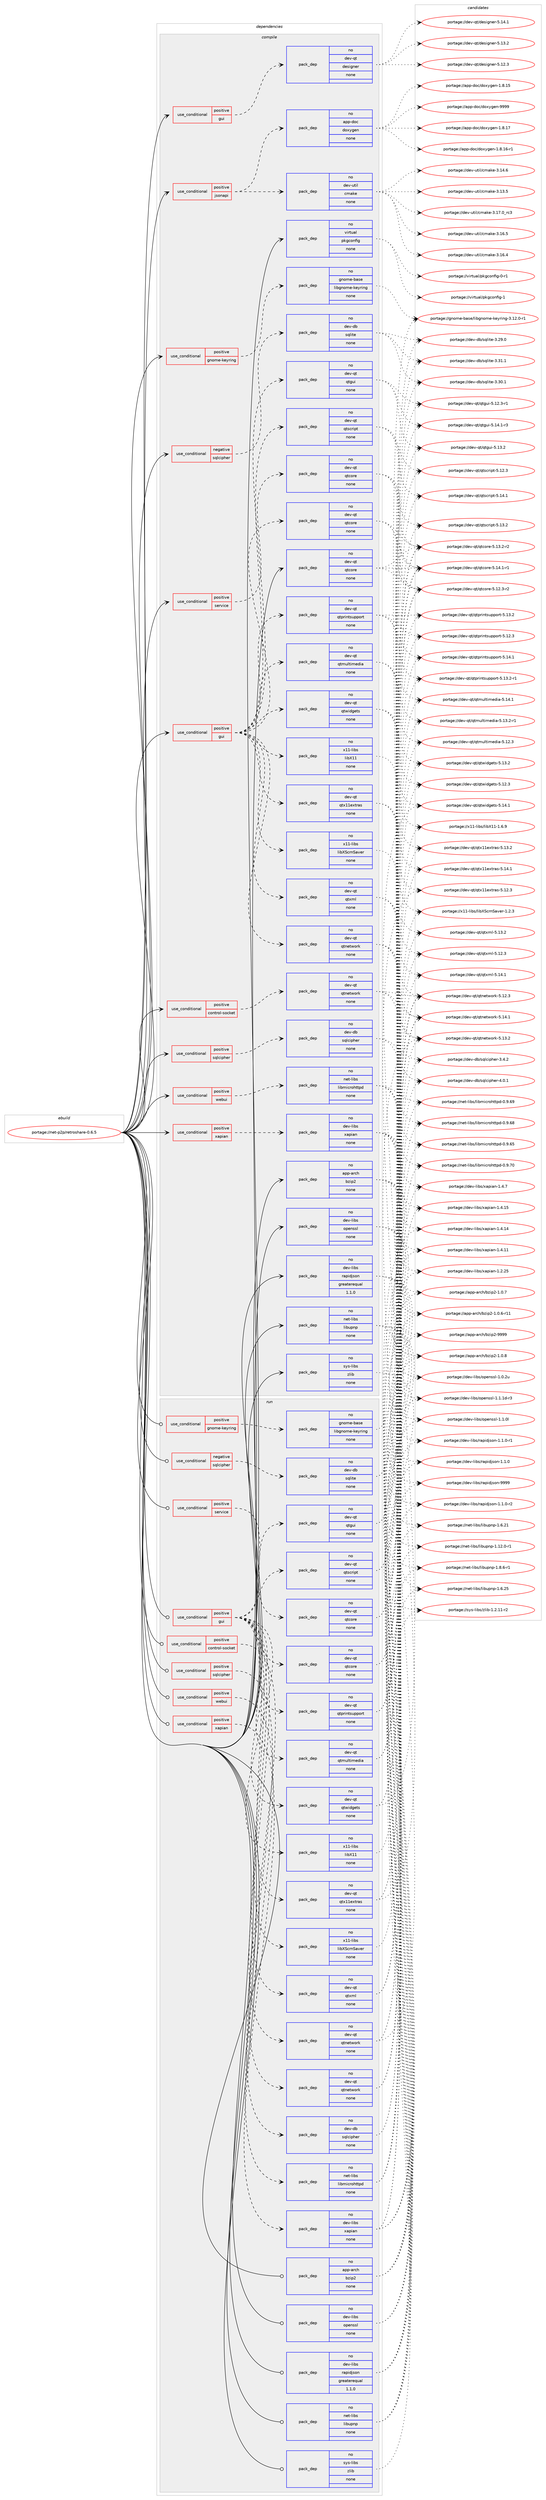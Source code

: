 digraph prolog {

# *************
# Graph options
# *************

newrank=true;
concentrate=true;
compound=true;
graph [rankdir=LR,fontname=Helvetica,fontsize=10,ranksep=1.5];#, ranksep=2.5, nodesep=0.2];
edge  [arrowhead=vee];
node  [fontname=Helvetica,fontsize=10];

# **********
# The ebuild
# **********

subgraph cluster_leftcol {
color=gray;
rank=same;
label=<<i>ebuild</i>>;
id [label="portage://net-p2p/retroshare-0.6.5", color=red, width=4, href="../net-p2p/retroshare-0.6.5.svg"];
}

# ****************
# The dependencies
# ****************

subgraph cluster_midcol {
color=gray;
label=<<i>dependencies</i>>;
subgraph cluster_compile {
fillcolor="#eeeeee";
style=filled;
label=<<i>compile</i>>;
subgraph cond3180 {
dependency19973 [label=<<TABLE BORDER="0" CELLBORDER="1" CELLSPACING="0" CELLPADDING="4"><TR><TD ROWSPAN="3" CELLPADDING="10">use_conditional</TD></TR><TR><TD>negative</TD></TR><TR><TD>sqlcipher</TD></TR></TABLE>>, shape=none, color=red];
subgraph pack16451 {
dependency19974 [label=<<TABLE BORDER="0" CELLBORDER="1" CELLSPACING="0" CELLPADDING="4" WIDTH="220"><TR><TD ROWSPAN="6" CELLPADDING="30">pack_dep</TD></TR><TR><TD WIDTH="110">no</TD></TR><TR><TD>dev-db</TD></TR><TR><TD>sqlite</TD></TR><TR><TD>none</TD></TR><TR><TD></TD></TR></TABLE>>, shape=none, color=blue];
}
dependency19973:e -> dependency19974:w [weight=20,style="dashed",arrowhead="vee"];
}
id:e -> dependency19973:w [weight=20,style="solid",arrowhead="vee"];
subgraph cond3181 {
dependency19975 [label=<<TABLE BORDER="0" CELLBORDER="1" CELLSPACING="0" CELLPADDING="4"><TR><TD ROWSPAN="3" CELLPADDING="10">use_conditional</TD></TR><TR><TD>positive</TD></TR><TR><TD>control-socket</TD></TR></TABLE>>, shape=none, color=red];
subgraph pack16452 {
dependency19976 [label=<<TABLE BORDER="0" CELLBORDER="1" CELLSPACING="0" CELLPADDING="4" WIDTH="220"><TR><TD ROWSPAN="6" CELLPADDING="30">pack_dep</TD></TR><TR><TD WIDTH="110">no</TD></TR><TR><TD>dev-qt</TD></TR><TR><TD>qtnetwork</TD></TR><TR><TD>none</TD></TR><TR><TD></TD></TR></TABLE>>, shape=none, color=blue];
}
dependency19975:e -> dependency19976:w [weight=20,style="dashed",arrowhead="vee"];
}
id:e -> dependency19975:w [weight=20,style="solid",arrowhead="vee"];
subgraph cond3182 {
dependency19977 [label=<<TABLE BORDER="0" CELLBORDER="1" CELLSPACING="0" CELLPADDING="4"><TR><TD ROWSPAN="3" CELLPADDING="10">use_conditional</TD></TR><TR><TD>positive</TD></TR><TR><TD>gnome-keyring</TD></TR></TABLE>>, shape=none, color=red];
subgraph pack16453 {
dependency19978 [label=<<TABLE BORDER="0" CELLBORDER="1" CELLSPACING="0" CELLPADDING="4" WIDTH="220"><TR><TD ROWSPAN="6" CELLPADDING="30">pack_dep</TD></TR><TR><TD WIDTH="110">no</TD></TR><TR><TD>gnome-base</TD></TR><TR><TD>libgnome-keyring</TD></TR><TR><TD>none</TD></TR><TR><TD></TD></TR></TABLE>>, shape=none, color=blue];
}
dependency19977:e -> dependency19978:w [weight=20,style="dashed",arrowhead="vee"];
}
id:e -> dependency19977:w [weight=20,style="solid",arrowhead="vee"];
subgraph cond3183 {
dependency19979 [label=<<TABLE BORDER="0" CELLBORDER="1" CELLSPACING="0" CELLPADDING="4"><TR><TD ROWSPAN="3" CELLPADDING="10">use_conditional</TD></TR><TR><TD>positive</TD></TR><TR><TD>gui</TD></TR></TABLE>>, shape=none, color=red];
subgraph pack16454 {
dependency19980 [label=<<TABLE BORDER="0" CELLBORDER="1" CELLSPACING="0" CELLPADDING="4" WIDTH="220"><TR><TD ROWSPAN="6" CELLPADDING="30">pack_dep</TD></TR><TR><TD WIDTH="110">no</TD></TR><TR><TD>dev-qt</TD></TR><TR><TD>designer</TD></TR><TR><TD>none</TD></TR><TR><TD></TD></TR></TABLE>>, shape=none, color=blue];
}
dependency19979:e -> dependency19980:w [weight=20,style="dashed",arrowhead="vee"];
}
id:e -> dependency19979:w [weight=20,style="solid",arrowhead="vee"];
subgraph cond3184 {
dependency19981 [label=<<TABLE BORDER="0" CELLBORDER="1" CELLSPACING="0" CELLPADDING="4"><TR><TD ROWSPAN="3" CELLPADDING="10">use_conditional</TD></TR><TR><TD>positive</TD></TR><TR><TD>gui</TD></TR></TABLE>>, shape=none, color=red];
subgraph pack16455 {
dependency19982 [label=<<TABLE BORDER="0" CELLBORDER="1" CELLSPACING="0" CELLPADDING="4" WIDTH="220"><TR><TD ROWSPAN="6" CELLPADDING="30">pack_dep</TD></TR><TR><TD WIDTH="110">no</TD></TR><TR><TD>dev-qt</TD></TR><TR><TD>qtcore</TD></TR><TR><TD>none</TD></TR><TR><TD></TD></TR></TABLE>>, shape=none, color=blue];
}
dependency19981:e -> dependency19982:w [weight=20,style="dashed",arrowhead="vee"];
subgraph pack16456 {
dependency19983 [label=<<TABLE BORDER="0" CELLBORDER="1" CELLSPACING="0" CELLPADDING="4" WIDTH="220"><TR><TD ROWSPAN="6" CELLPADDING="30">pack_dep</TD></TR><TR><TD WIDTH="110">no</TD></TR><TR><TD>dev-qt</TD></TR><TR><TD>qtmultimedia</TD></TR><TR><TD>none</TD></TR><TR><TD></TD></TR></TABLE>>, shape=none, color=blue];
}
dependency19981:e -> dependency19983:w [weight=20,style="dashed",arrowhead="vee"];
subgraph pack16457 {
dependency19984 [label=<<TABLE BORDER="0" CELLBORDER="1" CELLSPACING="0" CELLPADDING="4" WIDTH="220"><TR><TD ROWSPAN="6" CELLPADDING="30">pack_dep</TD></TR><TR><TD WIDTH="110">no</TD></TR><TR><TD>dev-qt</TD></TR><TR><TD>qtnetwork</TD></TR><TR><TD>none</TD></TR><TR><TD></TD></TR></TABLE>>, shape=none, color=blue];
}
dependency19981:e -> dependency19984:w [weight=20,style="dashed",arrowhead="vee"];
subgraph pack16458 {
dependency19985 [label=<<TABLE BORDER="0" CELLBORDER="1" CELLSPACING="0" CELLPADDING="4" WIDTH="220"><TR><TD ROWSPAN="6" CELLPADDING="30">pack_dep</TD></TR><TR><TD WIDTH="110">no</TD></TR><TR><TD>dev-qt</TD></TR><TR><TD>qtprintsupport</TD></TR><TR><TD>none</TD></TR><TR><TD></TD></TR></TABLE>>, shape=none, color=blue];
}
dependency19981:e -> dependency19985:w [weight=20,style="dashed",arrowhead="vee"];
subgraph pack16459 {
dependency19986 [label=<<TABLE BORDER="0" CELLBORDER="1" CELLSPACING="0" CELLPADDING="4" WIDTH="220"><TR><TD ROWSPAN="6" CELLPADDING="30">pack_dep</TD></TR><TR><TD WIDTH="110">no</TD></TR><TR><TD>dev-qt</TD></TR><TR><TD>qtscript</TD></TR><TR><TD>none</TD></TR><TR><TD></TD></TR></TABLE>>, shape=none, color=blue];
}
dependency19981:e -> dependency19986:w [weight=20,style="dashed",arrowhead="vee"];
subgraph pack16460 {
dependency19987 [label=<<TABLE BORDER="0" CELLBORDER="1" CELLSPACING="0" CELLPADDING="4" WIDTH="220"><TR><TD ROWSPAN="6" CELLPADDING="30">pack_dep</TD></TR><TR><TD WIDTH="110">no</TD></TR><TR><TD>dev-qt</TD></TR><TR><TD>qtxml</TD></TR><TR><TD>none</TD></TR><TR><TD></TD></TR></TABLE>>, shape=none, color=blue];
}
dependency19981:e -> dependency19987:w [weight=20,style="dashed",arrowhead="vee"];
subgraph pack16461 {
dependency19988 [label=<<TABLE BORDER="0" CELLBORDER="1" CELLSPACING="0" CELLPADDING="4" WIDTH="220"><TR><TD ROWSPAN="6" CELLPADDING="30">pack_dep</TD></TR><TR><TD WIDTH="110">no</TD></TR><TR><TD>dev-qt</TD></TR><TR><TD>qtgui</TD></TR><TR><TD>none</TD></TR><TR><TD></TD></TR></TABLE>>, shape=none, color=blue];
}
dependency19981:e -> dependency19988:w [weight=20,style="dashed",arrowhead="vee"];
subgraph pack16462 {
dependency19989 [label=<<TABLE BORDER="0" CELLBORDER="1" CELLSPACING="0" CELLPADDING="4" WIDTH="220"><TR><TD ROWSPAN="6" CELLPADDING="30">pack_dep</TD></TR><TR><TD WIDTH="110">no</TD></TR><TR><TD>dev-qt</TD></TR><TR><TD>qtwidgets</TD></TR><TR><TD>none</TD></TR><TR><TD></TD></TR></TABLE>>, shape=none, color=blue];
}
dependency19981:e -> dependency19989:w [weight=20,style="dashed",arrowhead="vee"];
subgraph pack16463 {
dependency19990 [label=<<TABLE BORDER="0" CELLBORDER="1" CELLSPACING="0" CELLPADDING="4" WIDTH="220"><TR><TD ROWSPAN="6" CELLPADDING="30">pack_dep</TD></TR><TR><TD WIDTH="110">no</TD></TR><TR><TD>dev-qt</TD></TR><TR><TD>qtx11extras</TD></TR><TR><TD>none</TD></TR><TR><TD></TD></TR></TABLE>>, shape=none, color=blue];
}
dependency19981:e -> dependency19990:w [weight=20,style="dashed",arrowhead="vee"];
subgraph pack16464 {
dependency19991 [label=<<TABLE BORDER="0" CELLBORDER="1" CELLSPACING="0" CELLPADDING="4" WIDTH="220"><TR><TD ROWSPAN="6" CELLPADDING="30">pack_dep</TD></TR><TR><TD WIDTH="110">no</TD></TR><TR><TD>x11-libs</TD></TR><TR><TD>libX11</TD></TR><TR><TD>none</TD></TR><TR><TD></TD></TR></TABLE>>, shape=none, color=blue];
}
dependency19981:e -> dependency19991:w [weight=20,style="dashed",arrowhead="vee"];
subgraph pack16465 {
dependency19992 [label=<<TABLE BORDER="0" CELLBORDER="1" CELLSPACING="0" CELLPADDING="4" WIDTH="220"><TR><TD ROWSPAN="6" CELLPADDING="30">pack_dep</TD></TR><TR><TD WIDTH="110">no</TD></TR><TR><TD>x11-libs</TD></TR><TR><TD>libXScrnSaver</TD></TR><TR><TD>none</TD></TR><TR><TD></TD></TR></TABLE>>, shape=none, color=blue];
}
dependency19981:e -> dependency19992:w [weight=20,style="dashed",arrowhead="vee"];
}
id:e -> dependency19981:w [weight=20,style="solid",arrowhead="vee"];
subgraph cond3185 {
dependency19993 [label=<<TABLE BORDER="0" CELLBORDER="1" CELLSPACING="0" CELLPADDING="4"><TR><TD ROWSPAN="3" CELLPADDING="10">use_conditional</TD></TR><TR><TD>positive</TD></TR><TR><TD>jsonapi</TD></TR></TABLE>>, shape=none, color=red];
subgraph pack16466 {
dependency19994 [label=<<TABLE BORDER="0" CELLBORDER="1" CELLSPACING="0" CELLPADDING="4" WIDTH="220"><TR><TD ROWSPAN="6" CELLPADDING="30">pack_dep</TD></TR><TR><TD WIDTH="110">no</TD></TR><TR><TD>app-doc</TD></TR><TR><TD>doxygen</TD></TR><TR><TD>none</TD></TR><TR><TD></TD></TR></TABLE>>, shape=none, color=blue];
}
dependency19993:e -> dependency19994:w [weight=20,style="dashed",arrowhead="vee"];
subgraph pack16467 {
dependency19995 [label=<<TABLE BORDER="0" CELLBORDER="1" CELLSPACING="0" CELLPADDING="4" WIDTH="220"><TR><TD ROWSPAN="6" CELLPADDING="30">pack_dep</TD></TR><TR><TD WIDTH="110">no</TD></TR><TR><TD>dev-util</TD></TR><TR><TD>cmake</TD></TR><TR><TD>none</TD></TR><TR><TD></TD></TR></TABLE>>, shape=none, color=blue];
}
dependency19993:e -> dependency19995:w [weight=20,style="dashed",arrowhead="vee"];
}
id:e -> dependency19993:w [weight=20,style="solid",arrowhead="vee"];
subgraph cond3186 {
dependency19996 [label=<<TABLE BORDER="0" CELLBORDER="1" CELLSPACING="0" CELLPADDING="4"><TR><TD ROWSPAN="3" CELLPADDING="10">use_conditional</TD></TR><TR><TD>positive</TD></TR><TR><TD>service</TD></TR></TABLE>>, shape=none, color=red];
subgraph pack16468 {
dependency19997 [label=<<TABLE BORDER="0" CELLBORDER="1" CELLSPACING="0" CELLPADDING="4" WIDTH="220"><TR><TD ROWSPAN="6" CELLPADDING="30">pack_dep</TD></TR><TR><TD WIDTH="110">no</TD></TR><TR><TD>dev-qt</TD></TR><TR><TD>qtcore</TD></TR><TR><TD>none</TD></TR><TR><TD></TD></TR></TABLE>>, shape=none, color=blue];
}
dependency19996:e -> dependency19997:w [weight=20,style="dashed",arrowhead="vee"];
}
id:e -> dependency19996:w [weight=20,style="solid",arrowhead="vee"];
subgraph cond3187 {
dependency19998 [label=<<TABLE BORDER="0" CELLBORDER="1" CELLSPACING="0" CELLPADDING="4"><TR><TD ROWSPAN="3" CELLPADDING="10">use_conditional</TD></TR><TR><TD>positive</TD></TR><TR><TD>sqlcipher</TD></TR></TABLE>>, shape=none, color=red];
subgraph pack16469 {
dependency19999 [label=<<TABLE BORDER="0" CELLBORDER="1" CELLSPACING="0" CELLPADDING="4" WIDTH="220"><TR><TD ROWSPAN="6" CELLPADDING="30">pack_dep</TD></TR><TR><TD WIDTH="110">no</TD></TR><TR><TD>dev-db</TD></TR><TR><TD>sqlcipher</TD></TR><TR><TD>none</TD></TR><TR><TD></TD></TR></TABLE>>, shape=none, color=blue];
}
dependency19998:e -> dependency19999:w [weight=20,style="dashed",arrowhead="vee"];
}
id:e -> dependency19998:w [weight=20,style="solid",arrowhead="vee"];
subgraph cond3188 {
dependency20000 [label=<<TABLE BORDER="0" CELLBORDER="1" CELLSPACING="0" CELLPADDING="4"><TR><TD ROWSPAN="3" CELLPADDING="10">use_conditional</TD></TR><TR><TD>positive</TD></TR><TR><TD>webui</TD></TR></TABLE>>, shape=none, color=red];
subgraph pack16470 {
dependency20001 [label=<<TABLE BORDER="0" CELLBORDER="1" CELLSPACING="0" CELLPADDING="4" WIDTH="220"><TR><TD ROWSPAN="6" CELLPADDING="30">pack_dep</TD></TR><TR><TD WIDTH="110">no</TD></TR><TR><TD>net-libs</TD></TR><TR><TD>libmicrohttpd</TD></TR><TR><TD>none</TD></TR><TR><TD></TD></TR></TABLE>>, shape=none, color=blue];
}
dependency20000:e -> dependency20001:w [weight=20,style="dashed",arrowhead="vee"];
}
id:e -> dependency20000:w [weight=20,style="solid",arrowhead="vee"];
subgraph cond3189 {
dependency20002 [label=<<TABLE BORDER="0" CELLBORDER="1" CELLSPACING="0" CELLPADDING="4"><TR><TD ROWSPAN="3" CELLPADDING="10">use_conditional</TD></TR><TR><TD>positive</TD></TR><TR><TD>xapian</TD></TR></TABLE>>, shape=none, color=red];
subgraph pack16471 {
dependency20003 [label=<<TABLE BORDER="0" CELLBORDER="1" CELLSPACING="0" CELLPADDING="4" WIDTH="220"><TR><TD ROWSPAN="6" CELLPADDING="30">pack_dep</TD></TR><TR><TD WIDTH="110">no</TD></TR><TR><TD>dev-libs</TD></TR><TR><TD>xapian</TD></TR><TR><TD>none</TD></TR><TR><TD></TD></TR></TABLE>>, shape=none, color=blue];
}
dependency20002:e -> dependency20003:w [weight=20,style="dashed",arrowhead="vee"];
}
id:e -> dependency20002:w [weight=20,style="solid",arrowhead="vee"];
subgraph pack16472 {
dependency20004 [label=<<TABLE BORDER="0" CELLBORDER="1" CELLSPACING="0" CELLPADDING="4" WIDTH="220"><TR><TD ROWSPAN="6" CELLPADDING="30">pack_dep</TD></TR><TR><TD WIDTH="110">no</TD></TR><TR><TD>app-arch</TD></TR><TR><TD>bzip2</TD></TR><TR><TD>none</TD></TR><TR><TD></TD></TR></TABLE>>, shape=none, color=blue];
}
id:e -> dependency20004:w [weight=20,style="solid",arrowhead="vee"];
subgraph pack16473 {
dependency20005 [label=<<TABLE BORDER="0" CELLBORDER="1" CELLSPACING="0" CELLPADDING="4" WIDTH="220"><TR><TD ROWSPAN="6" CELLPADDING="30">pack_dep</TD></TR><TR><TD WIDTH="110">no</TD></TR><TR><TD>dev-libs</TD></TR><TR><TD>openssl</TD></TR><TR><TD>none</TD></TR><TR><TD></TD></TR></TABLE>>, shape=none, color=blue];
}
id:e -> dependency20005:w [weight=20,style="solid",arrowhead="vee"];
subgraph pack16474 {
dependency20006 [label=<<TABLE BORDER="0" CELLBORDER="1" CELLSPACING="0" CELLPADDING="4" WIDTH="220"><TR><TD ROWSPAN="6" CELLPADDING="30">pack_dep</TD></TR><TR><TD WIDTH="110">no</TD></TR><TR><TD>dev-libs</TD></TR><TR><TD>rapidjson</TD></TR><TR><TD>greaterequal</TD></TR><TR><TD>1.1.0</TD></TR></TABLE>>, shape=none, color=blue];
}
id:e -> dependency20006:w [weight=20,style="solid",arrowhead="vee"];
subgraph pack16475 {
dependency20007 [label=<<TABLE BORDER="0" CELLBORDER="1" CELLSPACING="0" CELLPADDING="4" WIDTH="220"><TR><TD ROWSPAN="6" CELLPADDING="30">pack_dep</TD></TR><TR><TD WIDTH="110">no</TD></TR><TR><TD>dev-qt</TD></TR><TR><TD>qtcore</TD></TR><TR><TD>none</TD></TR><TR><TD></TD></TR></TABLE>>, shape=none, color=blue];
}
id:e -> dependency20007:w [weight=20,style="solid",arrowhead="vee"];
subgraph pack16476 {
dependency20008 [label=<<TABLE BORDER="0" CELLBORDER="1" CELLSPACING="0" CELLPADDING="4" WIDTH="220"><TR><TD ROWSPAN="6" CELLPADDING="30">pack_dep</TD></TR><TR><TD WIDTH="110">no</TD></TR><TR><TD>net-libs</TD></TR><TR><TD>libupnp</TD></TR><TR><TD>none</TD></TR><TR><TD></TD></TR></TABLE>>, shape=none, color=blue];
}
id:e -> dependency20008:w [weight=20,style="solid",arrowhead="vee"];
subgraph pack16477 {
dependency20009 [label=<<TABLE BORDER="0" CELLBORDER="1" CELLSPACING="0" CELLPADDING="4" WIDTH="220"><TR><TD ROWSPAN="6" CELLPADDING="30">pack_dep</TD></TR><TR><TD WIDTH="110">no</TD></TR><TR><TD>sys-libs</TD></TR><TR><TD>zlib</TD></TR><TR><TD>none</TD></TR><TR><TD></TD></TR></TABLE>>, shape=none, color=blue];
}
id:e -> dependency20009:w [weight=20,style="solid",arrowhead="vee"];
subgraph pack16478 {
dependency20010 [label=<<TABLE BORDER="0" CELLBORDER="1" CELLSPACING="0" CELLPADDING="4" WIDTH="220"><TR><TD ROWSPAN="6" CELLPADDING="30">pack_dep</TD></TR><TR><TD WIDTH="110">no</TD></TR><TR><TD>virtual</TD></TR><TR><TD>pkgconfig</TD></TR><TR><TD>none</TD></TR><TR><TD></TD></TR></TABLE>>, shape=none, color=blue];
}
id:e -> dependency20010:w [weight=20,style="solid",arrowhead="vee"];
}
subgraph cluster_compileandrun {
fillcolor="#eeeeee";
style=filled;
label=<<i>compile and run</i>>;
}
subgraph cluster_run {
fillcolor="#eeeeee";
style=filled;
label=<<i>run</i>>;
subgraph cond3190 {
dependency20011 [label=<<TABLE BORDER="0" CELLBORDER="1" CELLSPACING="0" CELLPADDING="4"><TR><TD ROWSPAN="3" CELLPADDING="10">use_conditional</TD></TR><TR><TD>negative</TD></TR><TR><TD>sqlcipher</TD></TR></TABLE>>, shape=none, color=red];
subgraph pack16479 {
dependency20012 [label=<<TABLE BORDER="0" CELLBORDER="1" CELLSPACING="0" CELLPADDING="4" WIDTH="220"><TR><TD ROWSPAN="6" CELLPADDING="30">pack_dep</TD></TR><TR><TD WIDTH="110">no</TD></TR><TR><TD>dev-db</TD></TR><TR><TD>sqlite</TD></TR><TR><TD>none</TD></TR><TR><TD></TD></TR></TABLE>>, shape=none, color=blue];
}
dependency20011:e -> dependency20012:w [weight=20,style="dashed",arrowhead="vee"];
}
id:e -> dependency20011:w [weight=20,style="solid",arrowhead="odot"];
subgraph cond3191 {
dependency20013 [label=<<TABLE BORDER="0" CELLBORDER="1" CELLSPACING="0" CELLPADDING="4"><TR><TD ROWSPAN="3" CELLPADDING="10">use_conditional</TD></TR><TR><TD>positive</TD></TR><TR><TD>control-socket</TD></TR></TABLE>>, shape=none, color=red];
subgraph pack16480 {
dependency20014 [label=<<TABLE BORDER="0" CELLBORDER="1" CELLSPACING="0" CELLPADDING="4" WIDTH="220"><TR><TD ROWSPAN="6" CELLPADDING="30">pack_dep</TD></TR><TR><TD WIDTH="110">no</TD></TR><TR><TD>dev-qt</TD></TR><TR><TD>qtnetwork</TD></TR><TR><TD>none</TD></TR><TR><TD></TD></TR></TABLE>>, shape=none, color=blue];
}
dependency20013:e -> dependency20014:w [weight=20,style="dashed",arrowhead="vee"];
}
id:e -> dependency20013:w [weight=20,style="solid",arrowhead="odot"];
subgraph cond3192 {
dependency20015 [label=<<TABLE BORDER="0" CELLBORDER="1" CELLSPACING="0" CELLPADDING="4"><TR><TD ROWSPAN="3" CELLPADDING="10">use_conditional</TD></TR><TR><TD>positive</TD></TR><TR><TD>gnome-keyring</TD></TR></TABLE>>, shape=none, color=red];
subgraph pack16481 {
dependency20016 [label=<<TABLE BORDER="0" CELLBORDER="1" CELLSPACING="0" CELLPADDING="4" WIDTH="220"><TR><TD ROWSPAN="6" CELLPADDING="30">pack_dep</TD></TR><TR><TD WIDTH="110">no</TD></TR><TR><TD>gnome-base</TD></TR><TR><TD>libgnome-keyring</TD></TR><TR><TD>none</TD></TR><TR><TD></TD></TR></TABLE>>, shape=none, color=blue];
}
dependency20015:e -> dependency20016:w [weight=20,style="dashed",arrowhead="vee"];
}
id:e -> dependency20015:w [weight=20,style="solid",arrowhead="odot"];
subgraph cond3193 {
dependency20017 [label=<<TABLE BORDER="0" CELLBORDER="1" CELLSPACING="0" CELLPADDING="4"><TR><TD ROWSPAN="3" CELLPADDING="10">use_conditional</TD></TR><TR><TD>positive</TD></TR><TR><TD>gui</TD></TR></TABLE>>, shape=none, color=red];
subgraph pack16482 {
dependency20018 [label=<<TABLE BORDER="0" CELLBORDER="1" CELLSPACING="0" CELLPADDING="4" WIDTH="220"><TR><TD ROWSPAN="6" CELLPADDING="30">pack_dep</TD></TR><TR><TD WIDTH="110">no</TD></TR><TR><TD>dev-qt</TD></TR><TR><TD>qtcore</TD></TR><TR><TD>none</TD></TR><TR><TD></TD></TR></TABLE>>, shape=none, color=blue];
}
dependency20017:e -> dependency20018:w [weight=20,style="dashed",arrowhead="vee"];
subgraph pack16483 {
dependency20019 [label=<<TABLE BORDER="0" CELLBORDER="1" CELLSPACING="0" CELLPADDING="4" WIDTH="220"><TR><TD ROWSPAN="6" CELLPADDING="30">pack_dep</TD></TR><TR><TD WIDTH="110">no</TD></TR><TR><TD>dev-qt</TD></TR><TR><TD>qtmultimedia</TD></TR><TR><TD>none</TD></TR><TR><TD></TD></TR></TABLE>>, shape=none, color=blue];
}
dependency20017:e -> dependency20019:w [weight=20,style="dashed",arrowhead="vee"];
subgraph pack16484 {
dependency20020 [label=<<TABLE BORDER="0" CELLBORDER="1" CELLSPACING="0" CELLPADDING="4" WIDTH="220"><TR><TD ROWSPAN="6" CELLPADDING="30">pack_dep</TD></TR><TR><TD WIDTH="110">no</TD></TR><TR><TD>dev-qt</TD></TR><TR><TD>qtnetwork</TD></TR><TR><TD>none</TD></TR><TR><TD></TD></TR></TABLE>>, shape=none, color=blue];
}
dependency20017:e -> dependency20020:w [weight=20,style="dashed",arrowhead="vee"];
subgraph pack16485 {
dependency20021 [label=<<TABLE BORDER="0" CELLBORDER="1" CELLSPACING="0" CELLPADDING="4" WIDTH="220"><TR><TD ROWSPAN="6" CELLPADDING="30">pack_dep</TD></TR><TR><TD WIDTH="110">no</TD></TR><TR><TD>dev-qt</TD></TR><TR><TD>qtprintsupport</TD></TR><TR><TD>none</TD></TR><TR><TD></TD></TR></TABLE>>, shape=none, color=blue];
}
dependency20017:e -> dependency20021:w [weight=20,style="dashed",arrowhead="vee"];
subgraph pack16486 {
dependency20022 [label=<<TABLE BORDER="0" CELLBORDER="1" CELLSPACING="0" CELLPADDING="4" WIDTH="220"><TR><TD ROWSPAN="6" CELLPADDING="30">pack_dep</TD></TR><TR><TD WIDTH="110">no</TD></TR><TR><TD>dev-qt</TD></TR><TR><TD>qtscript</TD></TR><TR><TD>none</TD></TR><TR><TD></TD></TR></TABLE>>, shape=none, color=blue];
}
dependency20017:e -> dependency20022:w [weight=20,style="dashed",arrowhead="vee"];
subgraph pack16487 {
dependency20023 [label=<<TABLE BORDER="0" CELLBORDER="1" CELLSPACING="0" CELLPADDING="4" WIDTH="220"><TR><TD ROWSPAN="6" CELLPADDING="30">pack_dep</TD></TR><TR><TD WIDTH="110">no</TD></TR><TR><TD>dev-qt</TD></TR><TR><TD>qtxml</TD></TR><TR><TD>none</TD></TR><TR><TD></TD></TR></TABLE>>, shape=none, color=blue];
}
dependency20017:e -> dependency20023:w [weight=20,style="dashed",arrowhead="vee"];
subgraph pack16488 {
dependency20024 [label=<<TABLE BORDER="0" CELLBORDER="1" CELLSPACING="0" CELLPADDING="4" WIDTH="220"><TR><TD ROWSPAN="6" CELLPADDING="30">pack_dep</TD></TR><TR><TD WIDTH="110">no</TD></TR><TR><TD>dev-qt</TD></TR><TR><TD>qtgui</TD></TR><TR><TD>none</TD></TR><TR><TD></TD></TR></TABLE>>, shape=none, color=blue];
}
dependency20017:e -> dependency20024:w [weight=20,style="dashed",arrowhead="vee"];
subgraph pack16489 {
dependency20025 [label=<<TABLE BORDER="0" CELLBORDER="1" CELLSPACING="0" CELLPADDING="4" WIDTH="220"><TR><TD ROWSPAN="6" CELLPADDING="30">pack_dep</TD></TR><TR><TD WIDTH="110">no</TD></TR><TR><TD>dev-qt</TD></TR><TR><TD>qtwidgets</TD></TR><TR><TD>none</TD></TR><TR><TD></TD></TR></TABLE>>, shape=none, color=blue];
}
dependency20017:e -> dependency20025:w [weight=20,style="dashed",arrowhead="vee"];
subgraph pack16490 {
dependency20026 [label=<<TABLE BORDER="0" CELLBORDER="1" CELLSPACING="0" CELLPADDING="4" WIDTH="220"><TR><TD ROWSPAN="6" CELLPADDING="30">pack_dep</TD></TR><TR><TD WIDTH="110">no</TD></TR><TR><TD>dev-qt</TD></TR><TR><TD>qtx11extras</TD></TR><TR><TD>none</TD></TR><TR><TD></TD></TR></TABLE>>, shape=none, color=blue];
}
dependency20017:e -> dependency20026:w [weight=20,style="dashed",arrowhead="vee"];
subgraph pack16491 {
dependency20027 [label=<<TABLE BORDER="0" CELLBORDER="1" CELLSPACING="0" CELLPADDING="4" WIDTH="220"><TR><TD ROWSPAN="6" CELLPADDING="30">pack_dep</TD></TR><TR><TD WIDTH="110">no</TD></TR><TR><TD>x11-libs</TD></TR><TR><TD>libX11</TD></TR><TR><TD>none</TD></TR><TR><TD></TD></TR></TABLE>>, shape=none, color=blue];
}
dependency20017:e -> dependency20027:w [weight=20,style="dashed",arrowhead="vee"];
subgraph pack16492 {
dependency20028 [label=<<TABLE BORDER="0" CELLBORDER="1" CELLSPACING="0" CELLPADDING="4" WIDTH="220"><TR><TD ROWSPAN="6" CELLPADDING="30">pack_dep</TD></TR><TR><TD WIDTH="110">no</TD></TR><TR><TD>x11-libs</TD></TR><TR><TD>libXScrnSaver</TD></TR><TR><TD>none</TD></TR><TR><TD></TD></TR></TABLE>>, shape=none, color=blue];
}
dependency20017:e -> dependency20028:w [weight=20,style="dashed",arrowhead="vee"];
}
id:e -> dependency20017:w [weight=20,style="solid",arrowhead="odot"];
subgraph cond3194 {
dependency20029 [label=<<TABLE BORDER="0" CELLBORDER="1" CELLSPACING="0" CELLPADDING="4"><TR><TD ROWSPAN="3" CELLPADDING="10">use_conditional</TD></TR><TR><TD>positive</TD></TR><TR><TD>service</TD></TR></TABLE>>, shape=none, color=red];
subgraph pack16493 {
dependency20030 [label=<<TABLE BORDER="0" CELLBORDER="1" CELLSPACING="0" CELLPADDING="4" WIDTH="220"><TR><TD ROWSPAN="6" CELLPADDING="30">pack_dep</TD></TR><TR><TD WIDTH="110">no</TD></TR><TR><TD>dev-qt</TD></TR><TR><TD>qtcore</TD></TR><TR><TD>none</TD></TR><TR><TD></TD></TR></TABLE>>, shape=none, color=blue];
}
dependency20029:e -> dependency20030:w [weight=20,style="dashed",arrowhead="vee"];
}
id:e -> dependency20029:w [weight=20,style="solid",arrowhead="odot"];
subgraph cond3195 {
dependency20031 [label=<<TABLE BORDER="0" CELLBORDER="1" CELLSPACING="0" CELLPADDING="4"><TR><TD ROWSPAN="3" CELLPADDING="10">use_conditional</TD></TR><TR><TD>positive</TD></TR><TR><TD>sqlcipher</TD></TR></TABLE>>, shape=none, color=red];
subgraph pack16494 {
dependency20032 [label=<<TABLE BORDER="0" CELLBORDER="1" CELLSPACING="0" CELLPADDING="4" WIDTH="220"><TR><TD ROWSPAN="6" CELLPADDING="30">pack_dep</TD></TR><TR><TD WIDTH="110">no</TD></TR><TR><TD>dev-db</TD></TR><TR><TD>sqlcipher</TD></TR><TR><TD>none</TD></TR><TR><TD></TD></TR></TABLE>>, shape=none, color=blue];
}
dependency20031:e -> dependency20032:w [weight=20,style="dashed",arrowhead="vee"];
}
id:e -> dependency20031:w [weight=20,style="solid",arrowhead="odot"];
subgraph cond3196 {
dependency20033 [label=<<TABLE BORDER="0" CELLBORDER="1" CELLSPACING="0" CELLPADDING="4"><TR><TD ROWSPAN="3" CELLPADDING="10">use_conditional</TD></TR><TR><TD>positive</TD></TR><TR><TD>webui</TD></TR></TABLE>>, shape=none, color=red];
subgraph pack16495 {
dependency20034 [label=<<TABLE BORDER="0" CELLBORDER="1" CELLSPACING="0" CELLPADDING="4" WIDTH="220"><TR><TD ROWSPAN="6" CELLPADDING="30">pack_dep</TD></TR><TR><TD WIDTH="110">no</TD></TR><TR><TD>net-libs</TD></TR><TR><TD>libmicrohttpd</TD></TR><TR><TD>none</TD></TR><TR><TD></TD></TR></TABLE>>, shape=none, color=blue];
}
dependency20033:e -> dependency20034:w [weight=20,style="dashed",arrowhead="vee"];
}
id:e -> dependency20033:w [weight=20,style="solid",arrowhead="odot"];
subgraph cond3197 {
dependency20035 [label=<<TABLE BORDER="0" CELLBORDER="1" CELLSPACING="0" CELLPADDING="4"><TR><TD ROWSPAN="3" CELLPADDING="10">use_conditional</TD></TR><TR><TD>positive</TD></TR><TR><TD>xapian</TD></TR></TABLE>>, shape=none, color=red];
subgraph pack16496 {
dependency20036 [label=<<TABLE BORDER="0" CELLBORDER="1" CELLSPACING="0" CELLPADDING="4" WIDTH="220"><TR><TD ROWSPAN="6" CELLPADDING="30">pack_dep</TD></TR><TR><TD WIDTH="110">no</TD></TR><TR><TD>dev-libs</TD></TR><TR><TD>xapian</TD></TR><TR><TD>none</TD></TR><TR><TD></TD></TR></TABLE>>, shape=none, color=blue];
}
dependency20035:e -> dependency20036:w [weight=20,style="dashed",arrowhead="vee"];
}
id:e -> dependency20035:w [weight=20,style="solid",arrowhead="odot"];
subgraph pack16497 {
dependency20037 [label=<<TABLE BORDER="0" CELLBORDER="1" CELLSPACING="0" CELLPADDING="4" WIDTH="220"><TR><TD ROWSPAN="6" CELLPADDING="30">pack_dep</TD></TR><TR><TD WIDTH="110">no</TD></TR><TR><TD>app-arch</TD></TR><TR><TD>bzip2</TD></TR><TR><TD>none</TD></TR><TR><TD></TD></TR></TABLE>>, shape=none, color=blue];
}
id:e -> dependency20037:w [weight=20,style="solid",arrowhead="odot"];
subgraph pack16498 {
dependency20038 [label=<<TABLE BORDER="0" CELLBORDER="1" CELLSPACING="0" CELLPADDING="4" WIDTH="220"><TR><TD ROWSPAN="6" CELLPADDING="30">pack_dep</TD></TR><TR><TD WIDTH="110">no</TD></TR><TR><TD>dev-libs</TD></TR><TR><TD>openssl</TD></TR><TR><TD>none</TD></TR><TR><TD></TD></TR></TABLE>>, shape=none, color=blue];
}
id:e -> dependency20038:w [weight=20,style="solid",arrowhead="odot"];
subgraph pack16499 {
dependency20039 [label=<<TABLE BORDER="0" CELLBORDER="1" CELLSPACING="0" CELLPADDING="4" WIDTH="220"><TR><TD ROWSPAN="6" CELLPADDING="30">pack_dep</TD></TR><TR><TD WIDTH="110">no</TD></TR><TR><TD>dev-libs</TD></TR><TR><TD>rapidjson</TD></TR><TR><TD>greaterequal</TD></TR><TR><TD>1.1.0</TD></TR></TABLE>>, shape=none, color=blue];
}
id:e -> dependency20039:w [weight=20,style="solid",arrowhead="odot"];
subgraph pack16500 {
dependency20040 [label=<<TABLE BORDER="0" CELLBORDER="1" CELLSPACING="0" CELLPADDING="4" WIDTH="220"><TR><TD ROWSPAN="6" CELLPADDING="30">pack_dep</TD></TR><TR><TD WIDTH="110">no</TD></TR><TR><TD>net-libs</TD></TR><TR><TD>libupnp</TD></TR><TR><TD>none</TD></TR><TR><TD></TD></TR></TABLE>>, shape=none, color=blue];
}
id:e -> dependency20040:w [weight=20,style="solid",arrowhead="odot"];
subgraph pack16501 {
dependency20041 [label=<<TABLE BORDER="0" CELLBORDER="1" CELLSPACING="0" CELLPADDING="4" WIDTH="220"><TR><TD ROWSPAN="6" CELLPADDING="30">pack_dep</TD></TR><TR><TD WIDTH="110">no</TD></TR><TR><TD>sys-libs</TD></TR><TR><TD>zlib</TD></TR><TR><TD>none</TD></TR><TR><TD></TD></TR></TABLE>>, shape=none, color=blue];
}
id:e -> dependency20041:w [weight=20,style="solid",arrowhead="odot"];
}
}

# **************
# The candidates
# **************

subgraph cluster_choices {
rank=same;
color=gray;
label=<<i>candidates</i>>;

subgraph choice16451 {
color=black;
nodesep=1;
choice10010111845100984711511310810511610145514651494649 [label="portage://dev-db/sqlite-3.31.1", color=red, width=4,href="../dev-db/sqlite-3.31.1.svg"];
choice10010111845100984711511310810511610145514651484649 [label="portage://dev-db/sqlite-3.30.1", color=red, width=4,href="../dev-db/sqlite-3.30.1.svg"];
choice10010111845100984711511310810511610145514650574648 [label="portage://dev-db/sqlite-3.29.0", color=red, width=4,href="../dev-db/sqlite-3.29.0.svg"];
dependency19974:e -> choice10010111845100984711511310810511610145514651494649:w [style=dotted,weight="100"];
dependency19974:e -> choice10010111845100984711511310810511610145514651484649:w [style=dotted,weight="100"];
dependency19974:e -> choice10010111845100984711511310810511610145514650574648:w [style=dotted,weight="100"];
}
subgraph choice16452 {
color=black;
nodesep=1;
choice100101118451131164711311611010111611911111410745534649524649 [label="portage://dev-qt/qtnetwork-5.14.1", color=red, width=4,href="../dev-qt/qtnetwork-5.14.1.svg"];
choice100101118451131164711311611010111611911111410745534649514650 [label="portage://dev-qt/qtnetwork-5.13.2", color=red, width=4,href="../dev-qt/qtnetwork-5.13.2.svg"];
choice100101118451131164711311611010111611911111410745534649504651 [label="portage://dev-qt/qtnetwork-5.12.3", color=red, width=4,href="../dev-qt/qtnetwork-5.12.3.svg"];
dependency19976:e -> choice100101118451131164711311611010111611911111410745534649524649:w [style=dotted,weight="100"];
dependency19976:e -> choice100101118451131164711311611010111611911111410745534649514650:w [style=dotted,weight="100"];
dependency19976:e -> choice100101118451131164711311611010111611911111410745534649504651:w [style=dotted,weight="100"];
}
subgraph choice16453 {
color=black;
nodesep=1;
choice103110111109101459897115101471081059810311011110910145107101121114105110103455146495046484511449 [label="portage://gnome-base/libgnome-keyring-3.12.0-r1", color=red, width=4,href="../gnome-base/libgnome-keyring-3.12.0-r1.svg"];
dependency19978:e -> choice103110111109101459897115101471081059810311011110910145107101121114105110103455146495046484511449:w [style=dotted,weight="100"];
}
subgraph choice16454 {
color=black;
nodesep=1;
choice100101118451131164710010111510510311010111445534649524649 [label="portage://dev-qt/designer-5.14.1", color=red, width=4,href="../dev-qt/designer-5.14.1.svg"];
choice100101118451131164710010111510510311010111445534649514650 [label="portage://dev-qt/designer-5.13.2", color=red, width=4,href="../dev-qt/designer-5.13.2.svg"];
choice100101118451131164710010111510510311010111445534649504651 [label="portage://dev-qt/designer-5.12.3", color=red, width=4,href="../dev-qt/designer-5.12.3.svg"];
dependency19980:e -> choice100101118451131164710010111510510311010111445534649524649:w [style=dotted,weight="100"];
dependency19980:e -> choice100101118451131164710010111510510311010111445534649514650:w [style=dotted,weight="100"];
dependency19980:e -> choice100101118451131164710010111510510311010111445534649504651:w [style=dotted,weight="100"];
}
subgraph choice16455 {
color=black;
nodesep=1;
choice100101118451131164711311699111114101455346495246494511449 [label="portage://dev-qt/qtcore-5.14.1-r1", color=red, width=4,href="../dev-qt/qtcore-5.14.1-r1.svg"];
choice100101118451131164711311699111114101455346495146504511450 [label="portage://dev-qt/qtcore-5.13.2-r2", color=red, width=4,href="../dev-qt/qtcore-5.13.2-r2.svg"];
choice100101118451131164711311699111114101455346495046514511450 [label="portage://dev-qt/qtcore-5.12.3-r2", color=red, width=4,href="../dev-qt/qtcore-5.12.3-r2.svg"];
dependency19982:e -> choice100101118451131164711311699111114101455346495246494511449:w [style=dotted,weight="100"];
dependency19982:e -> choice100101118451131164711311699111114101455346495146504511450:w [style=dotted,weight="100"];
dependency19982:e -> choice100101118451131164711311699111114101455346495046514511450:w [style=dotted,weight="100"];
}
subgraph choice16456 {
color=black;
nodesep=1;
choice10010111845113116471131161091171081161051091011001059745534649524649 [label="portage://dev-qt/qtmultimedia-5.14.1", color=red, width=4,href="../dev-qt/qtmultimedia-5.14.1.svg"];
choice100101118451131164711311610911710811610510910110010597455346495146504511449 [label="portage://dev-qt/qtmultimedia-5.13.2-r1", color=red, width=4,href="../dev-qt/qtmultimedia-5.13.2-r1.svg"];
choice10010111845113116471131161091171081161051091011001059745534649504651 [label="portage://dev-qt/qtmultimedia-5.12.3", color=red, width=4,href="../dev-qt/qtmultimedia-5.12.3.svg"];
dependency19983:e -> choice10010111845113116471131161091171081161051091011001059745534649524649:w [style=dotted,weight="100"];
dependency19983:e -> choice100101118451131164711311610911710811610510910110010597455346495146504511449:w [style=dotted,weight="100"];
dependency19983:e -> choice10010111845113116471131161091171081161051091011001059745534649504651:w [style=dotted,weight="100"];
}
subgraph choice16457 {
color=black;
nodesep=1;
choice100101118451131164711311611010111611911111410745534649524649 [label="portage://dev-qt/qtnetwork-5.14.1", color=red, width=4,href="../dev-qt/qtnetwork-5.14.1.svg"];
choice100101118451131164711311611010111611911111410745534649514650 [label="portage://dev-qt/qtnetwork-5.13.2", color=red, width=4,href="../dev-qt/qtnetwork-5.13.2.svg"];
choice100101118451131164711311611010111611911111410745534649504651 [label="portage://dev-qt/qtnetwork-5.12.3", color=red, width=4,href="../dev-qt/qtnetwork-5.12.3.svg"];
dependency19984:e -> choice100101118451131164711311611010111611911111410745534649524649:w [style=dotted,weight="100"];
dependency19984:e -> choice100101118451131164711311611010111611911111410745534649514650:w [style=dotted,weight="100"];
dependency19984:e -> choice100101118451131164711311611010111611911111410745534649504651:w [style=dotted,weight="100"];
}
subgraph choice16458 {
color=black;
nodesep=1;
choice100101118451131164711311611211410511011611511711211211111411645534649524649 [label="portage://dev-qt/qtprintsupport-5.14.1", color=red, width=4,href="../dev-qt/qtprintsupport-5.14.1.svg"];
choice1001011184511311647113116112114105110116115117112112111114116455346495146504511449 [label="portage://dev-qt/qtprintsupport-5.13.2-r1", color=red, width=4,href="../dev-qt/qtprintsupport-5.13.2-r1.svg"];
choice100101118451131164711311611211410511011611511711211211111411645534649514650 [label="portage://dev-qt/qtprintsupport-5.13.2", color=red, width=4,href="../dev-qt/qtprintsupport-5.13.2.svg"];
choice100101118451131164711311611211410511011611511711211211111411645534649504651 [label="portage://dev-qt/qtprintsupport-5.12.3", color=red, width=4,href="../dev-qt/qtprintsupport-5.12.3.svg"];
dependency19985:e -> choice100101118451131164711311611211410511011611511711211211111411645534649524649:w [style=dotted,weight="100"];
dependency19985:e -> choice1001011184511311647113116112114105110116115117112112111114116455346495146504511449:w [style=dotted,weight="100"];
dependency19985:e -> choice100101118451131164711311611211410511011611511711211211111411645534649514650:w [style=dotted,weight="100"];
dependency19985:e -> choice100101118451131164711311611211410511011611511711211211111411645534649504651:w [style=dotted,weight="100"];
}
subgraph choice16459 {
color=black;
nodesep=1;
choice10010111845113116471131161159911410511211645534649524649 [label="portage://dev-qt/qtscript-5.14.1", color=red, width=4,href="../dev-qt/qtscript-5.14.1.svg"];
choice10010111845113116471131161159911410511211645534649514650 [label="portage://dev-qt/qtscript-5.13.2", color=red, width=4,href="../dev-qt/qtscript-5.13.2.svg"];
choice10010111845113116471131161159911410511211645534649504651 [label="portage://dev-qt/qtscript-5.12.3", color=red, width=4,href="../dev-qt/qtscript-5.12.3.svg"];
dependency19986:e -> choice10010111845113116471131161159911410511211645534649524649:w [style=dotted,weight="100"];
dependency19986:e -> choice10010111845113116471131161159911410511211645534649514650:w [style=dotted,weight="100"];
dependency19986:e -> choice10010111845113116471131161159911410511211645534649504651:w [style=dotted,weight="100"];
}
subgraph choice16460 {
color=black;
nodesep=1;
choice100101118451131164711311612010910845534649524649 [label="portage://dev-qt/qtxml-5.14.1", color=red, width=4,href="../dev-qt/qtxml-5.14.1.svg"];
choice100101118451131164711311612010910845534649514650 [label="portage://dev-qt/qtxml-5.13.2", color=red, width=4,href="../dev-qt/qtxml-5.13.2.svg"];
choice100101118451131164711311612010910845534649504651 [label="portage://dev-qt/qtxml-5.12.3", color=red, width=4,href="../dev-qt/qtxml-5.12.3.svg"];
dependency19987:e -> choice100101118451131164711311612010910845534649524649:w [style=dotted,weight="100"];
dependency19987:e -> choice100101118451131164711311612010910845534649514650:w [style=dotted,weight="100"];
dependency19987:e -> choice100101118451131164711311612010910845534649504651:w [style=dotted,weight="100"];
}
subgraph choice16461 {
color=black;
nodesep=1;
choice1001011184511311647113116103117105455346495246494511451 [label="portage://dev-qt/qtgui-5.14.1-r3", color=red, width=4,href="../dev-qt/qtgui-5.14.1-r3.svg"];
choice100101118451131164711311610311710545534649514650 [label="portage://dev-qt/qtgui-5.13.2", color=red, width=4,href="../dev-qt/qtgui-5.13.2.svg"];
choice1001011184511311647113116103117105455346495046514511449 [label="portage://dev-qt/qtgui-5.12.3-r1", color=red, width=4,href="../dev-qt/qtgui-5.12.3-r1.svg"];
dependency19988:e -> choice1001011184511311647113116103117105455346495246494511451:w [style=dotted,weight="100"];
dependency19988:e -> choice100101118451131164711311610311710545534649514650:w [style=dotted,weight="100"];
dependency19988:e -> choice1001011184511311647113116103117105455346495046514511449:w [style=dotted,weight="100"];
}
subgraph choice16462 {
color=black;
nodesep=1;
choice100101118451131164711311611910510010310111611545534649524649 [label="portage://dev-qt/qtwidgets-5.14.1", color=red, width=4,href="../dev-qt/qtwidgets-5.14.1.svg"];
choice100101118451131164711311611910510010310111611545534649514650 [label="portage://dev-qt/qtwidgets-5.13.2", color=red, width=4,href="../dev-qt/qtwidgets-5.13.2.svg"];
choice100101118451131164711311611910510010310111611545534649504651 [label="portage://dev-qt/qtwidgets-5.12.3", color=red, width=4,href="../dev-qt/qtwidgets-5.12.3.svg"];
dependency19989:e -> choice100101118451131164711311611910510010310111611545534649524649:w [style=dotted,weight="100"];
dependency19989:e -> choice100101118451131164711311611910510010310111611545534649514650:w [style=dotted,weight="100"];
dependency19989:e -> choice100101118451131164711311611910510010310111611545534649504651:w [style=dotted,weight="100"];
}
subgraph choice16463 {
color=black;
nodesep=1;
choice100101118451131164711311612049491011201161149711545534649524649 [label="portage://dev-qt/qtx11extras-5.14.1", color=red, width=4,href="../dev-qt/qtx11extras-5.14.1.svg"];
choice100101118451131164711311612049491011201161149711545534649514650 [label="portage://dev-qt/qtx11extras-5.13.2", color=red, width=4,href="../dev-qt/qtx11extras-5.13.2.svg"];
choice100101118451131164711311612049491011201161149711545534649504651 [label="portage://dev-qt/qtx11extras-5.12.3", color=red, width=4,href="../dev-qt/qtx11extras-5.12.3.svg"];
dependency19990:e -> choice100101118451131164711311612049491011201161149711545534649524649:w [style=dotted,weight="100"];
dependency19990:e -> choice100101118451131164711311612049491011201161149711545534649514650:w [style=dotted,weight="100"];
dependency19990:e -> choice100101118451131164711311612049491011201161149711545534649504651:w [style=dotted,weight="100"];
}
subgraph choice16464 {
color=black;
nodesep=1;
choice120494945108105981154710810598884949454946544657 [label="portage://x11-libs/libX11-1.6.9", color=red, width=4,href="../x11-libs/libX11-1.6.9.svg"];
dependency19991:e -> choice120494945108105981154710810598884949454946544657:w [style=dotted,weight="100"];
}
subgraph choice16465 {
color=black;
nodesep=1;
choice1204949451081059811547108105988883991141108397118101114454946504651 [label="portage://x11-libs/libXScrnSaver-1.2.3", color=red, width=4,href="../x11-libs/libXScrnSaver-1.2.3.svg"];
dependency19992:e -> choice1204949451081059811547108105988883991141108397118101114454946504651:w [style=dotted,weight="100"];
}
subgraph choice16466 {
color=black;
nodesep=1;
choice971121124510011199471001111201211031011104557575757 [label="portage://app-doc/doxygen-9999", color=red, width=4,href="../app-doc/doxygen-9999.svg"];
choice9711211245100111994710011112012110310111045494656464955 [label="portage://app-doc/doxygen-1.8.17", color=red, width=4,href="../app-doc/doxygen-1.8.17.svg"];
choice97112112451001119947100111120121103101110454946564649544511449 [label="portage://app-doc/doxygen-1.8.16-r1", color=red, width=4,href="../app-doc/doxygen-1.8.16-r1.svg"];
choice9711211245100111994710011112012110310111045494656464953 [label="portage://app-doc/doxygen-1.8.15", color=red, width=4,href="../app-doc/doxygen-1.8.15.svg"];
dependency19994:e -> choice971121124510011199471001111201211031011104557575757:w [style=dotted,weight="100"];
dependency19994:e -> choice9711211245100111994710011112012110310111045494656464955:w [style=dotted,weight="100"];
dependency19994:e -> choice97112112451001119947100111120121103101110454946564649544511449:w [style=dotted,weight="100"];
dependency19994:e -> choice9711211245100111994710011112012110310111045494656464953:w [style=dotted,weight="100"];
}
subgraph choice16467 {
color=black;
nodesep=1;
choice1001011184511711610510847991099710710145514649554648951149951 [label="portage://dev-util/cmake-3.17.0_rc3", color=red, width=4,href="../dev-util/cmake-3.17.0_rc3.svg"];
choice1001011184511711610510847991099710710145514649544653 [label="portage://dev-util/cmake-3.16.5", color=red, width=4,href="../dev-util/cmake-3.16.5.svg"];
choice1001011184511711610510847991099710710145514649544652 [label="portage://dev-util/cmake-3.16.4", color=red, width=4,href="../dev-util/cmake-3.16.4.svg"];
choice1001011184511711610510847991099710710145514649524654 [label="portage://dev-util/cmake-3.14.6", color=red, width=4,href="../dev-util/cmake-3.14.6.svg"];
choice1001011184511711610510847991099710710145514649514653 [label="portage://dev-util/cmake-3.13.5", color=red, width=4,href="../dev-util/cmake-3.13.5.svg"];
dependency19995:e -> choice1001011184511711610510847991099710710145514649554648951149951:w [style=dotted,weight="100"];
dependency19995:e -> choice1001011184511711610510847991099710710145514649544653:w [style=dotted,weight="100"];
dependency19995:e -> choice1001011184511711610510847991099710710145514649544652:w [style=dotted,weight="100"];
dependency19995:e -> choice1001011184511711610510847991099710710145514649524654:w [style=dotted,weight="100"];
dependency19995:e -> choice1001011184511711610510847991099710710145514649514653:w [style=dotted,weight="100"];
}
subgraph choice16468 {
color=black;
nodesep=1;
choice100101118451131164711311699111114101455346495246494511449 [label="portage://dev-qt/qtcore-5.14.1-r1", color=red, width=4,href="../dev-qt/qtcore-5.14.1-r1.svg"];
choice100101118451131164711311699111114101455346495146504511450 [label="portage://dev-qt/qtcore-5.13.2-r2", color=red, width=4,href="../dev-qt/qtcore-5.13.2-r2.svg"];
choice100101118451131164711311699111114101455346495046514511450 [label="portage://dev-qt/qtcore-5.12.3-r2", color=red, width=4,href="../dev-qt/qtcore-5.12.3-r2.svg"];
dependency19997:e -> choice100101118451131164711311699111114101455346495246494511449:w [style=dotted,weight="100"];
dependency19997:e -> choice100101118451131164711311699111114101455346495146504511450:w [style=dotted,weight="100"];
dependency19997:e -> choice100101118451131164711311699111114101455346495046514511450:w [style=dotted,weight="100"];
}
subgraph choice16469 {
color=black;
nodesep=1;
choice10010111845100984711511310899105112104101114455246484649 [label="portage://dev-db/sqlcipher-4.0.1", color=red, width=4,href="../dev-db/sqlcipher-4.0.1.svg"];
choice10010111845100984711511310899105112104101114455146524650 [label="portage://dev-db/sqlcipher-3.4.2", color=red, width=4,href="../dev-db/sqlcipher-3.4.2.svg"];
dependency19999:e -> choice10010111845100984711511310899105112104101114455246484649:w [style=dotted,weight="100"];
dependency19999:e -> choice10010111845100984711511310899105112104101114455146524650:w [style=dotted,weight="100"];
}
subgraph choice16470 {
color=black;
nodesep=1;
choice110101116451081059811547108105981091059911411110411611611210045484657465548 [label="portage://net-libs/libmicrohttpd-0.9.70", color=red, width=4,href="../net-libs/libmicrohttpd-0.9.70.svg"];
choice110101116451081059811547108105981091059911411110411611611210045484657465457 [label="portage://net-libs/libmicrohttpd-0.9.69", color=red, width=4,href="../net-libs/libmicrohttpd-0.9.69.svg"];
choice110101116451081059811547108105981091059911411110411611611210045484657465456 [label="portage://net-libs/libmicrohttpd-0.9.68", color=red, width=4,href="../net-libs/libmicrohttpd-0.9.68.svg"];
choice110101116451081059811547108105981091059911411110411611611210045484657465453 [label="portage://net-libs/libmicrohttpd-0.9.65", color=red, width=4,href="../net-libs/libmicrohttpd-0.9.65.svg"];
dependency20001:e -> choice110101116451081059811547108105981091059911411110411611611210045484657465548:w [style=dotted,weight="100"];
dependency20001:e -> choice110101116451081059811547108105981091059911411110411611611210045484657465457:w [style=dotted,weight="100"];
dependency20001:e -> choice110101116451081059811547108105981091059911411110411611611210045484657465456:w [style=dotted,weight="100"];
dependency20001:e -> choice110101116451081059811547108105981091059911411110411611611210045484657465453:w [style=dotted,weight="100"];
}
subgraph choice16471 {
color=black;
nodesep=1;
choice1001011184510810598115471209711210597110454946524655 [label="portage://dev-libs/xapian-1.4.7", color=red, width=4,href="../dev-libs/xapian-1.4.7.svg"];
choice100101118451081059811547120971121059711045494652464953 [label="portage://dev-libs/xapian-1.4.15", color=red, width=4,href="../dev-libs/xapian-1.4.15.svg"];
choice100101118451081059811547120971121059711045494652464952 [label="portage://dev-libs/xapian-1.4.14", color=red, width=4,href="../dev-libs/xapian-1.4.14.svg"];
choice100101118451081059811547120971121059711045494652464949 [label="portage://dev-libs/xapian-1.4.11", color=red, width=4,href="../dev-libs/xapian-1.4.11.svg"];
choice100101118451081059811547120971121059711045494650465053 [label="portage://dev-libs/xapian-1.2.25", color=red, width=4,href="../dev-libs/xapian-1.2.25.svg"];
dependency20003:e -> choice1001011184510810598115471209711210597110454946524655:w [style=dotted,weight="100"];
dependency20003:e -> choice100101118451081059811547120971121059711045494652464953:w [style=dotted,weight="100"];
dependency20003:e -> choice100101118451081059811547120971121059711045494652464952:w [style=dotted,weight="100"];
dependency20003:e -> choice100101118451081059811547120971121059711045494652464949:w [style=dotted,weight="100"];
dependency20003:e -> choice100101118451081059811547120971121059711045494650465053:w [style=dotted,weight="100"];
}
subgraph choice16472 {
color=black;
nodesep=1;
choice971121124597114991044798122105112504557575757 [label="portage://app-arch/bzip2-9999", color=red, width=4,href="../app-arch/bzip2-9999.svg"];
choice97112112459711499104479812210511250454946484656 [label="portage://app-arch/bzip2-1.0.8", color=red, width=4,href="../app-arch/bzip2-1.0.8.svg"];
choice97112112459711499104479812210511250454946484655 [label="portage://app-arch/bzip2-1.0.7", color=red, width=4,href="../app-arch/bzip2-1.0.7.svg"];
choice97112112459711499104479812210511250454946484654451144949 [label="portage://app-arch/bzip2-1.0.6-r11", color=red, width=4,href="../app-arch/bzip2-1.0.6-r11.svg"];
dependency20004:e -> choice971121124597114991044798122105112504557575757:w [style=dotted,weight="100"];
dependency20004:e -> choice97112112459711499104479812210511250454946484656:w [style=dotted,weight="100"];
dependency20004:e -> choice97112112459711499104479812210511250454946484655:w [style=dotted,weight="100"];
dependency20004:e -> choice97112112459711499104479812210511250454946484654451144949:w [style=dotted,weight="100"];
}
subgraph choice16473 {
color=black;
nodesep=1;
choice1001011184510810598115471111121011101151151084549464946491004511451 [label="portage://dev-libs/openssl-1.1.1d-r3", color=red, width=4,href="../dev-libs/openssl-1.1.1d-r3.svg"];
choice100101118451081059811547111112101110115115108454946494648108 [label="portage://dev-libs/openssl-1.1.0l", color=red, width=4,href="../dev-libs/openssl-1.1.0l.svg"];
choice100101118451081059811547111112101110115115108454946484650117 [label="portage://dev-libs/openssl-1.0.2u", color=red, width=4,href="../dev-libs/openssl-1.0.2u.svg"];
dependency20005:e -> choice1001011184510810598115471111121011101151151084549464946491004511451:w [style=dotted,weight="100"];
dependency20005:e -> choice100101118451081059811547111112101110115115108454946494648108:w [style=dotted,weight="100"];
dependency20005:e -> choice100101118451081059811547111112101110115115108454946484650117:w [style=dotted,weight="100"];
}
subgraph choice16474 {
color=black;
nodesep=1;
choice100101118451081059811547114971121051001061151111104557575757 [label="portage://dev-libs/rapidjson-9999", color=red, width=4,href="../dev-libs/rapidjson-9999.svg"];
choice100101118451081059811547114971121051001061151111104549464946484511450 [label="portage://dev-libs/rapidjson-1.1.0-r2", color=red, width=4,href="../dev-libs/rapidjson-1.1.0-r2.svg"];
choice100101118451081059811547114971121051001061151111104549464946484511449 [label="portage://dev-libs/rapidjson-1.1.0-r1", color=red, width=4,href="../dev-libs/rapidjson-1.1.0-r1.svg"];
choice10010111845108105981154711497112105100106115111110454946494648 [label="portage://dev-libs/rapidjson-1.1.0", color=red, width=4,href="../dev-libs/rapidjson-1.1.0.svg"];
dependency20006:e -> choice100101118451081059811547114971121051001061151111104557575757:w [style=dotted,weight="100"];
dependency20006:e -> choice100101118451081059811547114971121051001061151111104549464946484511450:w [style=dotted,weight="100"];
dependency20006:e -> choice100101118451081059811547114971121051001061151111104549464946484511449:w [style=dotted,weight="100"];
dependency20006:e -> choice10010111845108105981154711497112105100106115111110454946494648:w [style=dotted,weight="100"];
}
subgraph choice16475 {
color=black;
nodesep=1;
choice100101118451131164711311699111114101455346495246494511449 [label="portage://dev-qt/qtcore-5.14.1-r1", color=red, width=4,href="../dev-qt/qtcore-5.14.1-r1.svg"];
choice100101118451131164711311699111114101455346495146504511450 [label="portage://dev-qt/qtcore-5.13.2-r2", color=red, width=4,href="../dev-qt/qtcore-5.13.2-r2.svg"];
choice100101118451131164711311699111114101455346495046514511450 [label="portage://dev-qt/qtcore-5.12.3-r2", color=red, width=4,href="../dev-qt/qtcore-5.12.3-r2.svg"];
dependency20007:e -> choice100101118451131164711311699111114101455346495246494511449:w [style=dotted,weight="100"];
dependency20007:e -> choice100101118451131164711311699111114101455346495146504511450:w [style=dotted,weight="100"];
dependency20007:e -> choice100101118451131164711311699111114101455346495046514511450:w [style=dotted,weight="100"];
}
subgraph choice16476 {
color=black;
nodesep=1;
choice110101116451081059811547108105981171121101124549465646544511449 [label="portage://net-libs/libupnp-1.8.6-r1", color=red, width=4,href="../net-libs/libupnp-1.8.6-r1.svg"];
choice1101011164510810598115471081059811711211011245494654465053 [label="portage://net-libs/libupnp-1.6.25", color=red, width=4,href="../net-libs/libupnp-1.6.25.svg"];
choice1101011164510810598115471081059811711211011245494654465049 [label="portage://net-libs/libupnp-1.6.21", color=red, width=4,href="../net-libs/libupnp-1.6.21.svg"];
choice11010111645108105981154710810598117112110112454946495046484511449 [label="portage://net-libs/libupnp-1.12.0-r1", color=red, width=4,href="../net-libs/libupnp-1.12.0-r1.svg"];
dependency20008:e -> choice110101116451081059811547108105981171121101124549465646544511449:w [style=dotted,weight="100"];
dependency20008:e -> choice1101011164510810598115471081059811711211011245494654465053:w [style=dotted,weight="100"];
dependency20008:e -> choice1101011164510810598115471081059811711211011245494654465049:w [style=dotted,weight="100"];
dependency20008:e -> choice11010111645108105981154710810598117112110112454946495046484511449:w [style=dotted,weight="100"];
}
subgraph choice16477 {
color=black;
nodesep=1;
choice11512111545108105981154712210810598454946504649494511450 [label="portage://sys-libs/zlib-1.2.11-r2", color=red, width=4,href="../sys-libs/zlib-1.2.11-r2.svg"];
dependency20009:e -> choice11512111545108105981154712210810598454946504649494511450:w [style=dotted,weight="100"];
}
subgraph choice16478 {
color=black;
nodesep=1;
choice1181051141161179710847112107103991111101021051034549 [label="portage://virtual/pkgconfig-1", color=red, width=4,href="../virtual/pkgconfig-1.svg"];
choice11810511411611797108471121071039911111010210510345484511449 [label="portage://virtual/pkgconfig-0-r1", color=red, width=4,href="../virtual/pkgconfig-0-r1.svg"];
dependency20010:e -> choice1181051141161179710847112107103991111101021051034549:w [style=dotted,weight="100"];
dependency20010:e -> choice11810511411611797108471121071039911111010210510345484511449:w [style=dotted,weight="100"];
}
subgraph choice16479 {
color=black;
nodesep=1;
choice10010111845100984711511310810511610145514651494649 [label="portage://dev-db/sqlite-3.31.1", color=red, width=4,href="../dev-db/sqlite-3.31.1.svg"];
choice10010111845100984711511310810511610145514651484649 [label="portage://dev-db/sqlite-3.30.1", color=red, width=4,href="../dev-db/sqlite-3.30.1.svg"];
choice10010111845100984711511310810511610145514650574648 [label="portage://dev-db/sqlite-3.29.0", color=red, width=4,href="../dev-db/sqlite-3.29.0.svg"];
dependency20012:e -> choice10010111845100984711511310810511610145514651494649:w [style=dotted,weight="100"];
dependency20012:e -> choice10010111845100984711511310810511610145514651484649:w [style=dotted,weight="100"];
dependency20012:e -> choice10010111845100984711511310810511610145514650574648:w [style=dotted,weight="100"];
}
subgraph choice16480 {
color=black;
nodesep=1;
choice100101118451131164711311611010111611911111410745534649524649 [label="portage://dev-qt/qtnetwork-5.14.1", color=red, width=4,href="../dev-qt/qtnetwork-5.14.1.svg"];
choice100101118451131164711311611010111611911111410745534649514650 [label="portage://dev-qt/qtnetwork-5.13.2", color=red, width=4,href="../dev-qt/qtnetwork-5.13.2.svg"];
choice100101118451131164711311611010111611911111410745534649504651 [label="portage://dev-qt/qtnetwork-5.12.3", color=red, width=4,href="../dev-qt/qtnetwork-5.12.3.svg"];
dependency20014:e -> choice100101118451131164711311611010111611911111410745534649524649:w [style=dotted,weight="100"];
dependency20014:e -> choice100101118451131164711311611010111611911111410745534649514650:w [style=dotted,weight="100"];
dependency20014:e -> choice100101118451131164711311611010111611911111410745534649504651:w [style=dotted,weight="100"];
}
subgraph choice16481 {
color=black;
nodesep=1;
choice103110111109101459897115101471081059810311011110910145107101121114105110103455146495046484511449 [label="portage://gnome-base/libgnome-keyring-3.12.0-r1", color=red, width=4,href="../gnome-base/libgnome-keyring-3.12.0-r1.svg"];
dependency20016:e -> choice103110111109101459897115101471081059810311011110910145107101121114105110103455146495046484511449:w [style=dotted,weight="100"];
}
subgraph choice16482 {
color=black;
nodesep=1;
choice100101118451131164711311699111114101455346495246494511449 [label="portage://dev-qt/qtcore-5.14.1-r1", color=red, width=4,href="../dev-qt/qtcore-5.14.1-r1.svg"];
choice100101118451131164711311699111114101455346495146504511450 [label="portage://dev-qt/qtcore-5.13.2-r2", color=red, width=4,href="../dev-qt/qtcore-5.13.2-r2.svg"];
choice100101118451131164711311699111114101455346495046514511450 [label="portage://dev-qt/qtcore-5.12.3-r2", color=red, width=4,href="../dev-qt/qtcore-5.12.3-r2.svg"];
dependency20018:e -> choice100101118451131164711311699111114101455346495246494511449:w [style=dotted,weight="100"];
dependency20018:e -> choice100101118451131164711311699111114101455346495146504511450:w [style=dotted,weight="100"];
dependency20018:e -> choice100101118451131164711311699111114101455346495046514511450:w [style=dotted,weight="100"];
}
subgraph choice16483 {
color=black;
nodesep=1;
choice10010111845113116471131161091171081161051091011001059745534649524649 [label="portage://dev-qt/qtmultimedia-5.14.1", color=red, width=4,href="../dev-qt/qtmultimedia-5.14.1.svg"];
choice100101118451131164711311610911710811610510910110010597455346495146504511449 [label="portage://dev-qt/qtmultimedia-5.13.2-r1", color=red, width=4,href="../dev-qt/qtmultimedia-5.13.2-r1.svg"];
choice10010111845113116471131161091171081161051091011001059745534649504651 [label="portage://dev-qt/qtmultimedia-5.12.3", color=red, width=4,href="../dev-qt/qtmultimedia-5.12.3.svg"];
dependency20019:e -> choice10010111845113116471131161091171081161051091011001059745534649524649:w [style=dotted,weight="100"];
dependency20019:e -> choice100101118451131164711311610911710811610510910110010597455346495146504511449:w [style=dotted,weight="100"];
dependency20019:e -> choice10010111845113116471131161091171081161051091011001059745534649504651:w [style=dotted,weight="100"];
}
subgraph choice16484 {
color=black;
nodesep=1;
choice100101118451131164711311611010111611911111410745534649524649 [label="portage://dev-qt/qtnetwork-5.14.1", color=red, width=4,href="../dev-qt/qtnetwork-5.14.1.svg"];
choice100101118451131164711311611010111611911111410745534649514650 [label="portage://dev-qt/qtnetwork-5.13.2", color=red, width=4,href="../dev-qt/qtnetwork-5.13.2.svg"];
choice100101118451131164711311611010111611911111410745534649504651 [label="portage://dev-qt/qtnetwork-5.12.3", color=red, width=4,href="../dev-qt/qtnetwork-5.12.3.svg"];
dependency20020:e -> choice100101118451131164711311611010111611911111410745534649524649:w [style=dotted,weight="100"];
dependency20020:e -> choice100101118451131164711311611010111611911111410745534649514650:w [style=dotted,weight="100"];
dependency20020:e -> choice100101118451131164711311611010111611911111410745534649504651:w [style=dotted,weight="100"];
}
subgraph choice16485 {
color=black;
nodesep=1;
choice100101118451131164711311611211410511011611511711211211111411645534649524649 [label="portage://dev-qt/qtprintsupport-5.14.1", color=red, width=4,href="../dev-qt/qtprintsupport-5.14.1.svg"];
choice1001011184511311647113116112114105110116115117112112111114116455346495146504511449 [label="portage://dev-qt/qtprintsupport-5.13.2-r1", color=red, width=4,href="../dev-qt/qtprintsupport-5.13.2-r1.svg"];
choice100101118451131164711311611211410511011611511711211211111411645534649514650 [label="portage://dev-qt/qtprintsupport-5.13.2", color=red, width=4,href="../dev-qt/qtprintsupport-5.13.2.svg"];
choice100101118451131164711311611211410511011611511711211211111411645534649504651 [label="portage://dev-qt/qtprintsupport-5.12.3", color=red, width=4,href="../dev-qt/qtprintsupport-5.12.3.svg"];
dependency20021:e -> choice100101118451131164711311611211410511011611511711211211111411645534649524649:w [style=dotted,weight="100"];
dependency20021:e -> choice1001011184511311647113116112114105110116115117112112111114116455346495146504511449:w [style=dotted,weight="100"];
dependency20021:e -> choice100101118451131164711311611211410511011611511711211211111411645534649514650:w [style=dotted,weight="100"];
dependency20021:e -> choice100101118451131164711311611211410511011611511711211211111411645534649504651:w [style=dotted,weight="100"];
}
subgraph choice16486 {
color=black;
nodesep=1;
choice10010111845113116471131161159911410511211645534649524649 [label="portage://dev-qt/qtscript-5.14.1", color=red, width=4,href="../dev-qt/qtscript-5.14.1.svg"];
choice10010111845113116471131161159911410511211645534649514650 [label="portage://dev-qt/qtscript-5.13.2", color=red, width=4,href="../dev-qt/qtscript-5.13.2.svg"];
choice10010111845113116471131161159911410511211645534649504651 [label="portage://dev-qt/qtscript-5.12.3", color=red, width=4,href="../dev-qt/qtscript-5.12.3.svg"];
dependency20022:e -> choice10010111845113116471131161159911410511211645534649524649:w [style=dotted,weight="100"];
dependency20022:e -> choice10010111845113116471131161159911410511211645534649514650:w [style=dotted,weight="100"];
dependency20022:e -> choice10010111845113116471131161159911410511211645534649504651:w [style=dotted,weight="100"];
}
subgraph choice16487 {
color=black;
nodesep=1;
choice100101118451131164711311612010910845534649524649 [label="portage://dev-qt/qtxml-5.14.1", color=red, width=4,href="../dev-qt/qtxml-5.14.1.svg"];
choice100101118451131164711311612010910845534649514650 [label="portage://dev-qt/qtxml-5.13.2", color=red, width=4,href="../dev-qt/qtxml-5.13.2.svg"];
choice100101118451131164711311612010910845534649504651 [label="portage://dev-qt/qtxml-5.12.3", color=red, width=4,href="../dev-qt/qtxml-5.12.3.svg"];
dependency20023:e -> choice100101118451131164711311612010910845534649524649:w [style=dotted,weight="100"];
dependency20023:e -> choice100101118451131164711311612010910845534649514650:w [style=dotted,weight="100"];
dependency20023:e -> choice100101118451131164711311612010910845534649504651:w [style=dotted,weight="100"];
}
subgraph choice16488 {
color=black;
nodesep=1;
choice1001011184511311647113116103117105455346495246494511451 [label="portage://dev-qt/qtgui-5.14.1-r3", color=red, width=4,href="../dev-qt/qtgui-5.14.1-r3.svg"];
choice100101118451131164711311610311710545534649514650 [label="portage://dev-qt/qtgui-5.13.2", color=red, width=4,href="../dev-qt/qtgui-5.13.2.svg"];
choice1001011184511311647113116103117105455346495046514511449 [label="portage://dev-qt/qtgui-5.12.3-r1", color=red, width=4,href="../dev-qt/qtgui-5.12.3-r1.svg"];
dependency20024:e -> choice1001011184511311647113116103117105455346495246494511451:w [style=dotted,weight="100"];
dependency20024:e -> choice100101118451131164711311610311710545534649514650:w [style=dotted,weight="100"];
dependency20024:e -> choice1001011184511311647113116103117105455346495046514511449:w [style=dotted,weight="100"];
}
subgraph choice16489 {
color=black;
nodesep=1;
choice100101118451131164711311611910510010310111611545534649524649 [label="portage://dev-qt/qtwidgets-5.14.1", color=red, width=4,href="../dev-qt/qtwidgets-5.14.1.svg"];
choice100101118451131164711311611910510010310111611545534649514650 [label="portage://dev-qt/qtwidgets-5.13.2", color=red, width=4,href="../dev-qt/qtwidgets-5.13.2.svg"];
choice100101118451131164711311611910510010310111611545534649504651 [label="portage://dev-qt/qtwidgets-5.12.3", color=red, width=4,href="../dev-qt/qtwidgets-5.12.3.svg"];
dependency20025:e -> choice100101118451131164711311611910510010310111611545534649524649:w [style=dotted,weight="100"];
dependency20025:e -> choice100101118451131164711311611910510010310111611545534649514650:w [style=dotted,weight="100"];
dependency20025:e -> choice100101118451131164711311611910510010310111611545534649504651:w [style=dotted,weight="100"];
}
subgraph choice16490 {
color=black;
nodesep=1;
choice100101118451131164711311612049491011201161149711545534649524649 [label="portage://dev-qt/qtx11extras-5.14.1", color=red, width=4,href="../dev-qt/qtx11extras-5.14.1.svg"];
choice100101118451131164711311612049491011201161149711545534649514650 [label="portage://dev-qt/qtx11extras-5.13.2", color=red, width=4,href="../dev-qt/qtx11extras-5.13.2.svg"];
choice100101118451131164711311612049491011201161149711545534649504651 [label="portage://dev-qt/qtx11extras-5.12.3", color=red, width=4,href="../dev-qt/qtx11extras-5.12.3.svg"];
dependency20026:e -> choice100101118451131164711311612049491011201161149711545534649524649:w [style=dotted,weight="100"];
dependency20026:e -> choice100101118451131164711311612049491011201161149711545534649514650:w [style=dotted,weight="100"];
dependency20026:e -> choice100101118451131164711311612049491011201161149711545534649504651:w [style=dotted,weight="100"];
}
subgraph choice16491 {
color=black;
nodesep=1;
choice120494945108105981154710810598884949454946544657 [label="portage://x11-libs/libX11-1.6.9", color=red, width=4,href="../x11-libs/libX11-1.6.9.svg"];
dependency20027:e -> choice120494945108105981154710810598884949454946544657:w [style=dotted,weight="100"];
}
subgraph choice16492 {
color=black;
nodesep=1;
choice1204949451081059811547108105988883991141108397118101114454946504651 [label="portage://x11-libs/libXScrnSaver-1.2.3", color=red, width=4,href="../x11-libs/libXScrnSaver-1.2.3.svg"];
dependency20028:e -> choice1204949451081059811547108105988883991141108397118101114454946504651:w [style=dotted,weight="100"];
}
subgraph choice16493 {
color=black;
nodesep=1;
choice100101118451131164711311699111114101455346495246494511449 [label="portage://dev-qt/qtcore-5.14.1-r1", color=red, width=4,href="../dev-qt/qtcore-5.14.1-r1.svg"];
choice100101118451131164711311699111114101455346495146504511450 [label="portage://dev-qt/qtcore-5.13.2-r2", color=red, width=4,href="../dev-qt/qtcore-5.13.2-r2.svg"];
choice100101118451131164711311699111114101455346495046514511450 [label="portage://dev-qt/qtcore-5.12.3-r2", color=red, width=4,href="../dev-qt/qtcore-5.12.3-r2.svg"];
dependency20030:e -> choice100101118451131164711311699111114101455346495246494511449:w [style=dotted,weight="100"];
dependency20030:e -> choice100101118451131164711311699111114101455346495146504511450:w [style=dotted,weight="100"];
dependency20030:e -> choice100101118451131164711311699111114101455346495046514511450:w [style=dotted,weight="100"];
}
subgraph choice16494 {
color=black;
nodesep=1;
choice10010111845100984711511310899105112104101114455246484649 [label="portage://dev-db/sqlcipher-4.0.1", color=red, width=4,href="../dev-db/sqlcipher-4.0.1.svg"];
choice10010111845100984711511310899105112104101114455146524650 [label="portage://dev-db/sqlcipher-3.4.2", color=red, width=4,href="../dev-db/sqlcipher-3.4.2.svg"];
dependency20032:e -> choice10010111845100984711511310899105112104101114455246484649:w [style=dotted,weight="100"];
dependency20032:e -> choice10010111845100984711511310899105112104101114455146524650:w [style=dotted,weight="100"];
}
subgraph choice16495 {
color=black;
nodesep=1;
choice110101116451081059811547108105981091059911411110411611611210045484657465548 [label="portage://net-libs/libmicrohttpd-0.9.70", color=red, width=4,href="../net-libs/libmicrohttpd-0.9.70.svg"];
choice110101116451081059811547108105981091059911411110411611611210045484657465457 [label="portage://net-libs/libmicrohttpd-0.9.69", color=red, width=4,href="../net-libs/libmicrohttpd-0.9.69.svg"];
choice110101116451081059811547108105981091059911411110411611611210045484657465456 [label="portage://net-libs/libmicrohttpd-0.9.68", color=red, width=4,href="../net-libs/libmicrohttpd-0.9.68.svg"];
choice110101116451081059811547108105981091059911411110411611611210045484657465453 [label="portage://net-libs/libmicrohttpd-0.9.65", color=red, width=4,href="../net-libs/libmicrohttpd-0.9.65.svg"];
dependency20034:e -> choice110101116451081059811547108105981091059911411110411611611210045484657465548:w [style=dotted,weight="100"];
dependency20034:e -> choice110101116451081059811547108105981091059911411110411611611210045484657465457:w [style=dotted,weight="100"];
dependency20034:e -> choice110101116451081059811547108105981091059911411110411611611210045484657465456:w [style=dotted,weight="100"];
dependency20034:e -> choice110101116451081059811547108105981091059911411110411611611210045484657465453:w [style=dotted,weight="100"];
}
subgraph choice16496 {
color=black;
nodesep=1;
choice1001011184510810598115471209711210597110454946524655 [label="portage://dev-libs/xapian-1.4.7", color=red, width=4,href="../dev-libs/xapian-1.4.7.svg"];
choice100101118451081059811547120971121059711045494652464953 [label="portage://dev-libs/xapian-1.4.15", color=red, width=4,href="../dev-libs/xapian-1.4.15.svg"];
choice100101118451081059811547120971121059711045494652464952 [label="portage://dev-libs/xapian-1.4.14", color=red, width=4,href="../dev-libs/xapian-1.4.14.svg"];
choice100101118451081059811547120971121059711045494652464949 [label="portage://dev-libs/xapian-1.4.11", color=red, width=4,href="../dev-libs/xapian-1.4.11.svg"];
choice100101118451081059811547120971121059711045494650465053 [label="portage://dev-libs/xapian-1.2.25", color=red, width=4,href="../dev-libs/xapian-1.2.25.svg"];
dependency20036:e -> choice1001011184510810598115471209711210597110454946524655:w [style=dotted,weight="100"];
dependency20036:e -> choice100101118451081059811547120971121059711045494652464953:w [style=dotted,weight="100"];
dependency20036:e -> choice100101118451081059811547120971121059711045494652464952:w [style=dotted,weight="100"];
dependency20036:e -> choice100101118451081059811547120971121059711045494652464949:w [style=dotted,weight="100"];
dependency20036:e -> choice100101118451081059811547120971121059711045494650465053:w [style=dotted,weight="100"];
}
subgraph choice16497 {
color=black;
nodesep=1;
choice971121124597114991044798122105112504557575757 [label="portage://app-arch/bzip2-9999", color=red, width=4,href="../app-arch/bzip2-9999.svg"];
choice97112112459711499104479812210511250454946484656 [label="portage://app-arch/bzip2-1.0.8", color=red, width=4,href="../app-arch/bzip2-1.0.8.svg"];
choice97112112459711499104479812210511250454946484655 [label="portage://app-arch/bzip2-1.0.7", color=red, width=4,href="../app-arch/bzip2-1.0.7.svg"];
choice97112112459711499104479812210511250454946484654451144949 [label="portage://app-arch/bzip2-1.0.6-r11", color=red, width=4,href="../app-arch/bzip2-1.0.6-r11.svg"];
dependency20037:e -> choice971121124597114991044798122105112504557575757:w [style=dotted,weight="100"];
dependency20037:e -> choice97112112459711499104479812210511250454946484656:w [style=dotted,weight="100"];
dependency20037:e -> choice97112112459711499104479812210511250454946484655:w [style=dotted,weight="100"];
dependency20037:e -> choice97112112459711499104479812210511250454946484654451144949:w [style=dotted,weight="100"];
}
subgraph choice16498 {
color=black;
nodesep=1;
choice1001011184510810598115471111121011101151151084549464946491004511451 [label="portage://dev-libs/openssl-1.1.1d-r3", color=red, width=4,href="../dev-libs/openssl-1.1.1d-r3.svg"];
choice100101118451081059811547111112101110115115108454946494648108 [label="portage://dev-libs/openssl-1.1.0l", color=red, width=4,href="../dev-libs/openssl-1.1.0l.svg"];
choice100101118451081059811547111112101110115115108454946484650117 [label="portage://dev-libs/openssl-1.0.2u", color=red, width=4,href="../dev-libs/openssl-1.0.2u.svg"];
dependency20038:e -> choice1001011184510810598115471111121011101151151084549464946491004511451:w [style=dotted,weight="100"];
dependency20038:e -> choice100101118451081059811547111112101110115115108454946494648108:w [style=dotted,weight="100"];
dependency20038:e -> choice100101118451081059811547111112101110115115108454946484650117:w [style=dotted,weight="100"];
}
subgraph choice16499 {
color=black;
nodesep=1;
choice100101118451081059811547114971121051001061151111104557575757 [label="portage://dev-libs/rapidjson-9999", color=red, width=4,href="../dev-libs/rapidjson-9999.svg"];
choice100101118451081059811547114971121051001061151111104549464946484511450 [label="portage://dev-libs/rapidjson-1.1.0-r2", color=red, width=4,href="../dev-libs/rapidjson-1.1.0-r2.svg"];
choice100101118451081059811547114971121051001061151111104549464946484511449 [label="portage://dev-libs/rapidjson-1.1.0-r1", color=red, width=4,href="../dev-libs/rapidjson-1.1.0-r1.svg"];
choice10010111845108105981154711497112105100106115111110454946494648 [label="portage://dev-libs/rapidjson-1.1.0", color=red, width=4,href="../dev-libs/rapidjson-1.1.0.svg"];
dependency20039:e -> choice100101118451081059811547114971121051001061151111104557575757:w [style=dotted,weight="100"];
dependency20039:e -> choice100101118451081059811547114971121051001061151111104549464946484511450:w [style=dotted,weight="100"];
dependency20039:e -> choice100101118451081059811547114971121051001061151111104549464946484511449:w [style=dotted,weight="100"];
dependency20039:e -> choice10010111845108105981154711497112105100106115111110454946494648:w [style=dotted,weight="100"];
}
subgraph choice16500 {
color=black;
nodesep=1;
choice110101116451081059811547108105981171121101124549465646544511449 [label="portage://net-libs/libupnp-1.8.6-r1", color=red, width=4,href="../net-libs/libupnp-1.8.6-r1.svg"];
choice1101011164510810598115471081059811711211011245494654465053 [label="portage://net-libs/libupnp-1.6.25", color=red, width=4,href="../net-libs/libupnp-1.6.25.svg"];
choice1101011164510810598115471081059811711211011245494654465049 [label="portage://net-libs/libupnp-1.6.21", color=red, width=4,href="../net-libs/libupnp-1.6.21.svg"];
choice11010111645108105981154710810598117112110112454946495046484511449 [label="portage://net-libs/libupnp-1.12.0-r1", color=red, width=4,href="../net-libs/libupnp-1.12.0-r1.svg"];
dependency20040:e -> choice110101116451081059811547108105981171121101124549465646544511449:w [style=dotted,weight="100"];
dependency20040:e -> choice1101011164510810598115471081059811711211011245494654465053:w [style=dotted,weight="100"];
dependency20040:e -> choice1101011164510810598115471081059811711211011245494654465049:w [style=dotted,weight="100"];
dependency20040:e -> choice11010111645108105981154710810598117112110112454946495046484511449:w [style=dotted,weight="100"];
}
subgraph choice16501 {
color=black;
nodesep=1;
choice11512111545108105981154712210810598454946504649494511450 [label="portage://sys-libs/zlib-1.2.11-r2", color=red, width=4,href="../sys-libs/zlib-1.2.11-r2.svg"];
dependency20041:e -> choice11512111545108105981154712210810598454946504649494511450:w [style=dotted,weight="100"];
}
}

}
